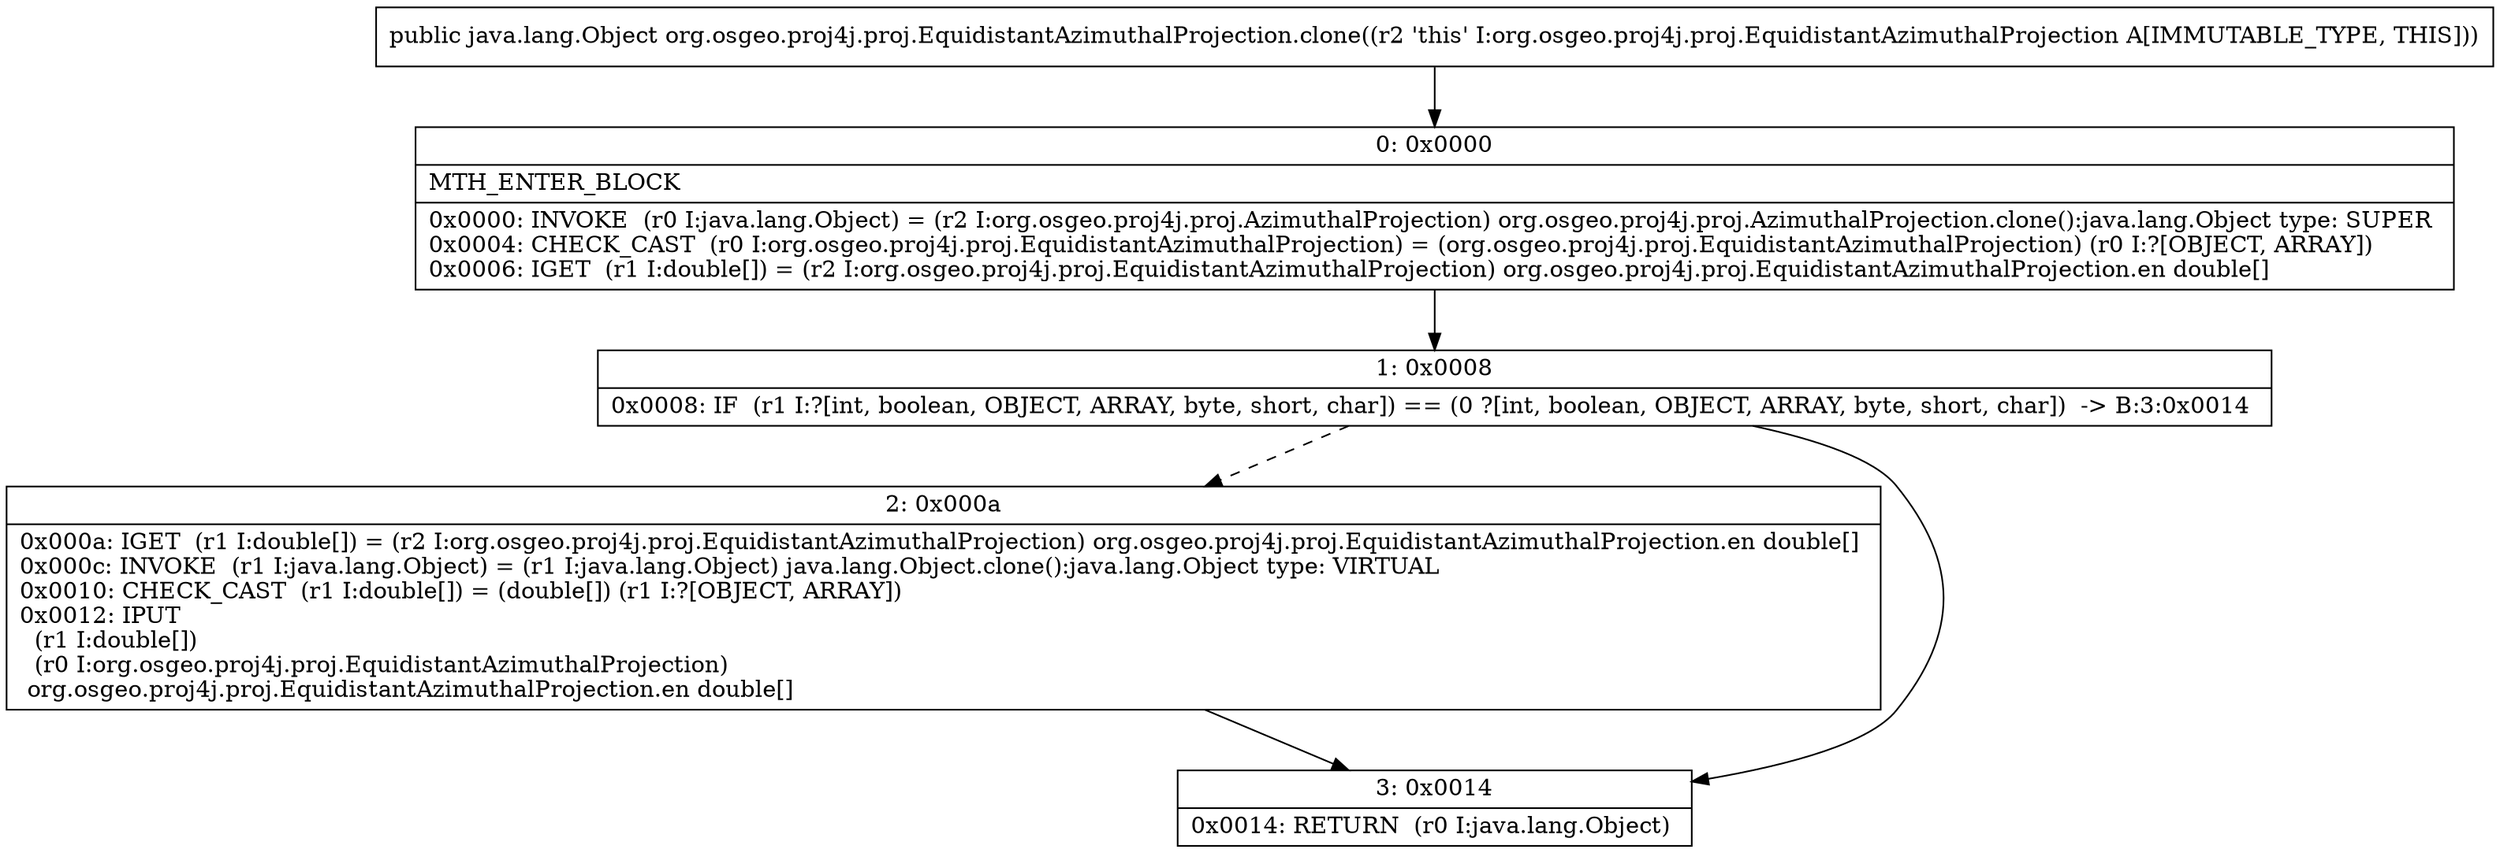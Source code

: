 digraph "CFG fororg.osgeo.proj4j.proj.EquidistantAzimuthalProjection.clone()Ljava\/lang\/Object;" {
Node_0 [shape=record,label="{0\:\ 0x0000|MTH_ENTER_BLOCK\l|0x0000: INVOKE  (r0 I:java.lang.Object) = (r2 I:org.osgeo.proj4j.proj.AzimuthalProjection) org.osgeo.proj4j.proj.AzimuthalProjection.clone():java.lang.Object type: SUPER \l0x0004: CHECK_CAST  (r0 I:org.osgeo.proj4j.proj.EquidistantAzimuthalProjection) = (org.osgeo.proj4j.proj.EquidistantAzimuthalProjection) (r0 I:?[OBJECT, ARRAY]) \l0x0006: IGET  (r1 I:double[]) = (r2 I:org.osgeo.proj4j.proj.EquidistantAzimuthalProjection) org.osgeo.proj4j.proj.EquidistantAzimuthalProjection.en double[] \l}"];
Node_1 [shape=record,label="{1\:\ 0x0008|0x0008: IF  (r1 I:?[int, boolean, OBJECT, ARRAY, byte, short, char]) == (0 ?[int, boolean, OBJECT, ARRAY, byte, short, char])  \-\> B:3:0x0014 \l}"];
Node_2 [shape=record,label="{2\:\ 0x000a|0x000a: IGET  (r1 I:double[]) = (r2 I:org.osgeo.proj4j.proj.EquidistantAzimuthalProjection) org.osgeo.proj4j.proj.EquidistantAzimuthalProjection.en double[] \l0x000c: INVOKE  (r1 I:java.lang.Object) = (r1 I:java.lang.Object) java.lang.Object.clone():java.lang.Object type: VIRTUAL \l0x0010: CHECK_CAST  (r1 I:double[]) = (double[]) (r1 I:?[OBJECT, ARRAY]) \l0x0012: IPUT  \l  (r1 I:double[])\l  (r0 I:org.osgeo.proj4j.proj.EquidistantAzimuthalProjection)\l org.osgeo.proj4j.proj.EquidistantAzimuthalProjection.en double[] \l}"];
Node_3 [shape=record,label="{3\:\ 0x0014|0x0014: RETURN  (r0 I:java.lang.Object) \l}"];
MethodNode[shape=record,label="{public java.lang.Object org.osgeo.proj4j.proj.EquidistantAzimuthalProjection.clone((r2 'this' I:org.osgeo.proj4j.proj.EquidistantAzimuthalProjection A[IMMUTABLE_TYPE, THIS])) }"];
MethodNode -> Node_0;
Node_0 -> Node_1;
Node_1 -> Node_2[style=dashed];
Node_1 -> Node_3;
Node_2 -> Node_3;
}

